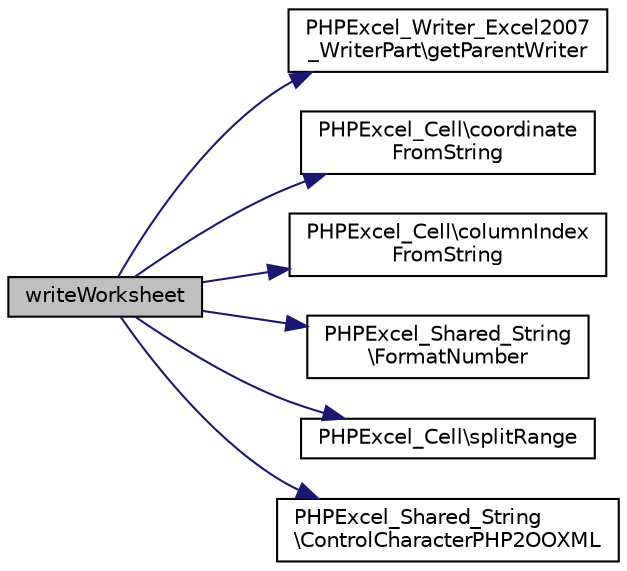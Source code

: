 digraph "writeWorksheet"
{
  edge [fontname="Helvetica",fontsize="10",labelfontname="Helvetica",labelfontsize="10"];
  node [fontname="Helvetica",fontsize="10",shape=record];
  rankdir="LR";
  Node0 [label="writeWorksheet",height=0.2,width=0.4,color="black", fillcolor="grey75", style="filled", fontcolor="black"];
  Node0 -> Node1 [color="midnightblue",fontsize="10",style="solid",fontname="Helvetica"];
  Node1 [label="PHPExcel_Writer_Excel2007\l_WriterPart\\getParentWriter",height=0.2,width=0.4,color="black", fillcolor="white", style="filled",URL="$class_p_h_p_excel___writer___excel2007___writer_part.html#a6b374226d45ae9a51dddc29aadae8b33"];
  Node0 -> Node2 [color="midnightblue",fontsize="10",style="solid",fontname="Helvetica"];
  Node2 [label="PHPExcel_Cell\\coordinate\lFromString",height=0.2,width=0.4,color="black", fillcolor="white", style="filled",URL="$class_p_h_p_excel___cell.html#a81e3469df94f7b5a1f5d9064575280a3"];
  Node0 -> Node3 [color="midnightblue",fontsize="10",style="solid",fontname="Helvetica"];
  Node3 [label="PHPExcel_Cell\\columnIndex\lFromString",height=0.2,width=0.4,color="black", fillcolor="white", style="filled",URL="$class_p_h_p_excel___cell.html#a492724422ceefe1d16ed2a8997a0a489"];
  Node0 -> Node4 [color="midnightblue",fontsize="10",style="solid",fontname="Helvetica"];
  Node4 [label="PHPExcel_Shared_String\l\\FormatNumber",height=0.2,width=0.4,color="black", fillcolor="white", style="filled",URL="$class_p_h_p_excel___shared___string.html#aae880322b8d5807f7b5400da2e6d2be2"];
  Node0 -> Node5 [color="midnightblue",fontsize="10",style="solid",fontname="Helvetica"];
  Node5 [label="PHPExcel_Cell\\splitRange",height=0.2,width=0.4,color="black", fillcolor="white", style="filled",URL="$class_p_h_p_excel___cell.html#adc7bc94b7768fe290a3653ab6c6a3d8e"];
  Node0 -> Node6 [color="midnightblue",fontsize="10",style="solid",fontname="Helvetica"];
  Node6 [label="PHPExcel_Shared_String\l\\ControlCharacterPHP2OOXML",height=0.2,width=0.4,color="black", fillcolor="white", style="filled",URL="$class_p_h_p_excel___shared___string.html#ae0a518a2c7af9ec94a9eb8392ce0af92"];
}

